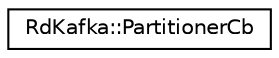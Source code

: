 digraph "Graphical Class Hierarchy"
{
  edge [fontname="Helvetica",fontsize="10",labelfontname="Helvetica",labelfontsize="10"];
  node [fontname="Helvetica",fontsize="10",shape=record];
  rankdir="LR";
  Node1 [label="RdKafka::PartitionerCb",height=0.2,width=0.4,color="black", fillcolor="white", style="filled",URL="$classRdKafka_1_1PartitionerCb.html"];
}
